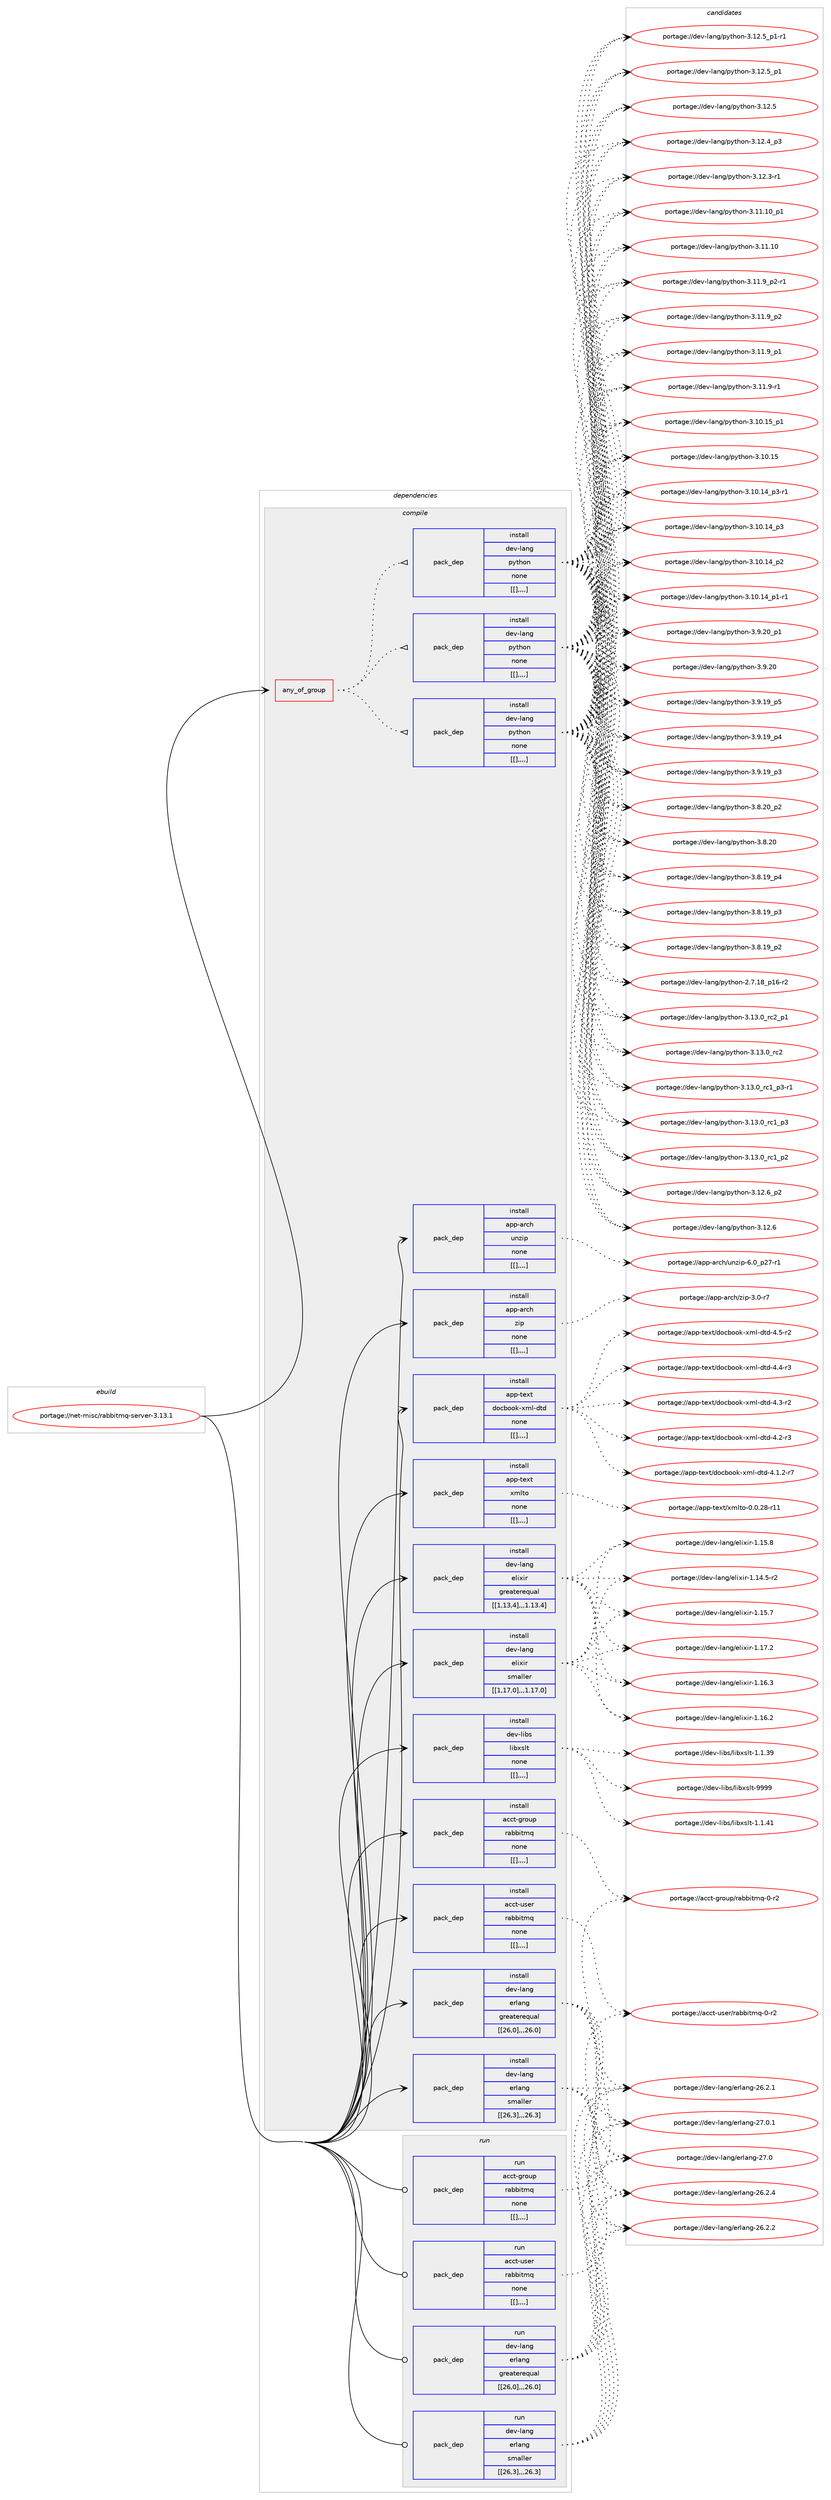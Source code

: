 digraph prolog {

# *************
# Graph options
# *************

newrank=true;
concentrate=true;
compound=true;
graph [rankdir=LR,fontname=Helvetica,fontsize=10,ranksep=1.5];#, ranksep=2.5, nodesep=0.2];
edge  [arrowhead=vee];
node  [fontname=Helvetica,fontsize=10];

# **********
# The ebuild
# **********

subgraph cluster_leftcol {
color=gray;
label=<<i>ebuild</i>>;
id [label="portage://net-misc/rabbitmq-server-3.13.1", color=red, width=4, href="../net-misc/rabbitmq-server-3.13.1.svg"];
}

# ****************
# The dependencies
# ****************

subgraph cluster_midcol {
color=gray;
label=<<i>dependencies</i>>;
subgraph cluster_compile {
fillcolor="#eeeeee";
style=filled;
label=<<i>compile</i>>;
subgraph any2547 {
dependency384366 [label=<<TABLE BORDER="0" CELLBORDER="1" CELLSPACING="0" CELLPADDING="4"><TR><TD CELLPADDING="10">any_of_group</TD></TR></TABLE>>, shape=none, color=red];subgraph pack279468 {
dependency384367 [label=<<TABLE BORDER="0" CELLBORDER="1" CELLSPACING="0" CELLPADDING="4" WIDTH="220"><TR><TD ROWSPAN="6" CELLPADDING="30">pack_dep</TD></TR><TR><TD WIDTH="110">install</TD></TR><TR><TD>dev-lang</TD></TR><TR><TD>python</TD></TR><TR><TD>none</TD></TR><TR><TD>[[],,,,]</TD></TR></TABLE>>, shape=none, color=blue];
}
dependency384366:e -> dependency384367:w [weight=20,style="dotted",arrowhead="oinv"];
subgraph pack279469 {
dependency384368 [label=<<TABLE BORDER="0" CELLBORDER="1" CELLSPACING="0" CELLPADDING="4" WIDTH="220"><TR><TD ROWSPAN="6" CELLPADDING="30">pack_dep</TD></TR><TR><TD WIDTH="110">install</TD></TR><TR><TD>dev-lang</TD></TR><TR><TD>python</TD></TR><TR><TD>none</TD></TR><TR><TD>[[],,,,]</TD></TR></TABLE>>, shape=none, color=blue];
}
dependency384366:e -> dependency384368:w [weight=20,style="dotted",arrowhead="oinv"];
subgraph pack279470 {
dependency384369 [label=<<TABLE BORDER="0" CELLBORDER="1" CELLSPACING="0" CELLPADDING="4" WIDTH="220"><TR><TD ROWSPAN="6" CELLPADDING="30">pack_dep</TD></TR><TR><TD WIDTH="110">install</TD></TR><TR><TD>dev-lang</TD></TR><TR><TD>python</TD></TR><TR><TD>none</TD></TR><TR><TD>[[],,,,]</TD></TR></TABLE>>, shape=none, color=blue];
}
dependency384366:e -> dependency384369:w [weight=20,style="dotted",arrowhead="oinv"];
}
id:e -> dependency384366:w [weight=20,style="solid",arrowhead="vee"];
subgraph pack279471 {
dependency384370 [label=<<TABLE BORDER="0" CELLBORDER="1" CELLSPACING="0" CELLPADDING="4" WIDTH="220"><TR><TD ROWSPAN="6" CELLPADDING="30">pack_dep</TD></TR><TR><TD WIDTH="110">install</TD></TR><TR><TD>acct-group</TD></TR><TR><TD>rabbitmq</TD></TR><TR><TD>none</TD></TR><TR><TD>[[],,,,]</TD></TR></TABLE>>, shape=none, color=blue];
}
id:e -> dependency384370:w [weight=20,style="solid",arrowhead="vee"];
subgraph pack279472 {
dependency384371 [label=<<TABLE BORDER="0" CELLBORDER="1" CELLSPACING="0" CELLPADDING="4" WIDTH="220"><TR><TD ROWSPAN="6" CELLPADDING="30">pack_dep</TD></TR><TR><TD WIDTH="110">install</TD></TR><TR><TD>acct-user</TD></TR><TR><TD>rabbitmq</TD></TR><TR><TD>none</TD></TR><TR><TD>[[],,,,]</TD></TR></TABLE>>, shape=none, color=blue];
}
id:e -> dependency384371:w [weight=20,style="solid",arrowhead="vee"];
subgraph pack279473 {
dependency384372 [label=<<TABLE BORDER="0" CELLBORDER="1" CELLSPACING="0" CELLPADDING="4" WIDTH="220"><TR><TD ROWSPAN="6" CELLPADDING="30">pack_dep</TD></TR><TR><TD WIDTH="110">install</TD></TR><TR><TD>app-arch</TD></TR><TR><TD>unzip</TD></TR><TR><TD>none</TD></TR><TR><TD>[[],,,,]</TD></TR></TABLE>>, shape=none, color=blue];
}
id:e -> dependency384372:w [weight=20,style="solid",arrowhead="vee"];
subgraph pack279474 {
dependency384373 [label=<<TABLE BORDER="0" CELLBORDER="1" CELLSPACING="0" CELLPADDING="4" WIDTH="220"><TR><TD ROWSPAN="6" CELLPADDING="30">pack_dep</TD></TR><TR><TD WIDTH="110">install</TD></TR><TR><TD>app-arch</TD></TR><TR><TD>zip</TD></TR><TR><TD>none</TD></TR><TR><TD>[[],,,,]</TD></TR></TABLE>>, shape=none, color=blue];
}
id:e -> dependency384373:w [weight=20,style="solid",arrowhead="vee"];
subgraph pack279475 {
dependency384374 [label=<<TABLE BORDER="0" CELLBORDER="1" CELLSPACING="0" CELLPADDING="4" WIDTH="220"><TR><TD ROWSPAN="6" CELLPADDING="30">pack_dep</TD></TR><TR><TD WIDTH="110">install</TD></TR><TR><TD>app-text</TD></TR><TR><TD>docbook-xml-dtd</TD></TR><TR><TD>none</TD></TR><TR><TD>[[],,,,]</TD></TR></TABLE>>, shape=none, color=blue];
}
id:e -> dependency384374:w [weight=20,style="solid",arrowhead="vee"];
subgraph pack279476 {
dependency384375 [label=<<TABLE BORDER="0" CELLBORDER="1" CELLSPACING="0" CELLPADDING="4" WIDTH="220"><TR><TD ROWSPAN="6" CELLPADDING="30">pack_dep</TD></TR><TR><TD WIDTH="110">install</TD></TR><TR><TD>app-text</TD></TR><TR><TD>xmlto</TD></TR><TR><TD>none</TD></TR><TR><TD>[[],,,,]</TD></TR></TABLE>>, shape=none, color=blue];
}
id:e -> dependency384375:w [weight=20,style="solid",arrowhead="vee"];
subgraph pack279477 {
dependency384376 [label=<<TABLE BORDER="0" CELLBORDER="1" CELLSPACING="0" CELLPADDING="4" WIDTH="220"><TR><TD ROWSPAN="6" CELLPADDING="30">pack_dep</TD></TR><TR><TD WIDTH="110">install</TD></TR><TR><TD>dev-lang</TD></TR><TR><TD>elixir</TD></TR><TR><TD>greaterequal</TD></TR><TR><TD>[[1,13,4],,,1.13.4]</TD></TR></TABLE>>, shape=none, color=blue];
}
id:e -> dependency384376:w [weight=20,style="solid",arrowhead="vee"];
subgraph pack279478 {
dependency384377 [label=<<TABLE BORDER="0" CELLBORDER="1" CELLSPACING="0" CELLPADDING="4" WIDTH="220"><TR><TD ROWSPAN="6" CELLPADDING="30">pack_dep</TD></TR><TR><TD WIDTH="110">install</TD></TR><TR><TD>dev-lang</TD></TR><TR><TD>elixir</TD></TR><TR><TD>smaller</TD></TR><TR><TD>[[1,17,0],,,1.17.0]</TD></TR></TABLE>>, shape=none, color=blue];
}
id:e -> dependency384377:w [weight=20,style="solid",arrowhead="vee"];
subgraph pack279479 {
dependency384378 [label=<<TABLE BORDER="0" CELLBORDER="1" CELLSPACING="0" CELLPADDING="4" WIDTH="220"><TR><TD ROWSPAN="6" CELLPADDING="30">pack_dep</TD></TR><TR><TD WIDTH="110">install</TD></TR><TR><TD>dev-lang</TD></TR><TR><TD>erlang</TD></TR><TR><TD>greaterequal</TD></TR><TR><TD>[[26,0],,,26.0]</TD></TR></TABLE>>, shape=none, color=blue];
}
id:e -> dependency384378:w [weight=20,style="solid",arrowhead="vee"];
subgraph pack279480 {
dependency384379 [label=<<TABLE BORDER="0" CELLBORDER="1" CELLSPACING="0" CELLPADDING="4" WIDTH="220"><TR><TD ROWSPAN="6" CELLPADDING="30">pack_dep</TD></TR><TR><TD WIDTH="110">install</TD></TR><TR><TD>dev-lang</TD></TR><TR><TD>erlang</TD></TR><TR><TD>smaller</TD></TR><TR><TD>[[26,3],,,26.3]</TD></TR></TABLE>>, shape=none, color=blue];
}
id:e -> dependency384379:w [weight=20,style="solid",arrowhead="vee"];
subgraph pack279481 {
dependency384380 [label=<<TABLE BORDER="0" CELLBORDER="1" CELLSPACING="0" CELLPADDING="4" WIDTH="220"><TR><TD ROWSPAN="6" CELLPADDING="30">pack_dep</TD></TR><TR><TD WIDTH="110">install</TD></TR><TR><TD>dev-libs</TD></TR><TR><TD>libxslt</TD></TR><TR><TD>none</TD></TR><TR><TD>[[],,,,]</TD></TR></TABLE>>, shape=none, color=blue];
}
id:e -> dependency384380:w [weight=20,style="solid",arrowhead="vee"];
}
subgraph cluster_compileandrun {
fillcolor="#eeeeee";
style=filled;
label=<<i>compile and run</i>>;
}
subgraph cluster_run {
fillcolor="#eeeeee";
style=filled;
label=<<i>run</i>>;
subgraph pack279482 {
dependency384381 [label=<<TABLE BORDER="0" CELLBORDER="1" CELLSPACING="0" CELLPADDING="4" WIDTH="220"><TR><TD ROWSPAN="6" CELLPADDING="30">pack_dep</TD></TR><TR><TD WIDTH="110">run</TD></TR><TR><TD>acct-group</TD></TR><TR><TD>rabbitmq</TD></TR><TR><TD>none</TD></TR><TR><TD>[[],,,,]</TD></TR></TABLE>>, shape=none, color=blue];
}
id:e -> dependency384381:w [weight=20,style="solid",arrowhead="odot"];
subgraph pack279483 {
dependency384382 [label=<<TABLE BORDER="0" CELLBORDER="1" CELLSPACING="0" CELLPADDING="4" WIDTH="220"><TR><TD ROWSPAN="6" CELLPADDING="30">pack_dep</TD></TR><TR><TD WIDTH="110">run</TD></TR><TR><TD>acct-user</TD></TR><TR><TD>rabbitmq</TD></TR><TR><TD>none</TD></TR><TR><TD>[[],,,,]</TD></TR></TABLE>>, shape=none, color=blue];
}
id:e -> dependency384382:w [weight=20,style="solid",arrowhead="odot"];
subgraph pack279484 {
dependency384383 [label=<<TABLE BORDER="0" CELLBORDER="1" CELLSPACING="0" CELLPADDING="4" WIDTH="220"><TR><TD ROWSPAN="6" CELLPADDING="30">pack_dep</TD></TR><TR><TD WIDTH="110">run</TD></TR><TR><TD>dev-lang</TD></TR><TR><TD>erlang</TD></TR><TR><TD>greaterequal</TD></TR><TR><TD>[[26,0],,,26.0]</TD></TR></TABLE>>, shape=none, color=blue];
}
id:e -> dependency384383:w [weight=20,style="solid",arrowhead="odot"];
subgraph pack279485 {
dependency384384 [label=<<TABLE BORDER="0" CELLBORDER="1" CELLSPACING="0" CELLPADDING="4" WIDTH="220"><TR><TD ROWSPAN="6" CELLPADDING="30">pack_dep</TD></TR><TR><TD WIDTH="110">run</TD></TR><TR><TD>dev-lang</TD></TR><TR><TD>erlang</TD></TR><TR><TD>smaller</TD></TR><TR><TD>[[26,3],,,26.3]</TD></TR></TABLE>>, shape=none, color=blue];
}
id:e -> dependency384384:w [weight=20,style="solid",arrowhead="odot"];
}
}

# **************
# The candidates
# **************

subgraph cluster_choices {
rank=same;
color=gray;
label=<<i>candidates</i>>;

subgraph choice279468 {
color=black;
nodesep=1;
choice100101118451089711010347112121116104111110455146495146489511499509511249 [label="portage://dev-lang/python-3.13.0_rc2_p1", color=red, width=4,href="../dev-lang/python-3.13.0_rc2_p1.svg"];
choice10010111845108971101034711212111610411111045514649514648951149950 [label="portage://dev-lang/python-3.13.0_rc2", color=red, width=4,href="../dev-lang/python-3.13.0_rc2.svg"];
choice1001011184510897110103471121211161041111104551464951464895114994995112514511449 [label="portage://dev-lang/python-3.13.0_rc1_p3-r1", color=red, width=4,href="../dev-lang/python-3.13.0_rc1_p3-r1.svg"];
choice100101118451089711010347112121116104111110455146495146489511499499511251 [label="portage://dev-lang/python-3.13.0_rc1_p3", color=red, width=4,href="../dev-lang/python-3.13.0_rc1_p3.svg"];
choice100101118451089711010347112121116104111110455146495146489511499499511250 [label="portage://dev-lang/python-3.13.0_rc1_p2", color=red, width=4,href="../dev-lang/python-3.13.0_rc1_p2.svg"];
choice100101118451089711010347112121116104111110455146495046549511250 [label="portage://dev-lang/python-3.12.6_p2", color=red, width=4,href="../dev-lang/python-3.12.6_p2.svg"];
choice10010111845108971101034711212111610411111045514649504654 [label="portage://dev-lang/python-3.12.6", color=red, width=4,href="../dev-lang/python-3.12.6.svg"];
choice1001011184510897110103471121211161041111104551464950465395112494511449 [label="portage://dev-lang/python-3.12.5_p1-r1", color=red, width=4,href="../dev-lang/python-3.12.5_p1-r1.svg"];
choice100101118451089711010347112121116104111110455146495046539511249 [label="portage://dev-lang/python-3.12.5_p1", color=red, width=4,href="../dev-lang/python-3.12.5_p1.svg"];
choice10010111845108971101034711212111610411111045514649504653 [label="portage://dev-lang/python-3.12.5", color=red, width=4,href="../dev-lang/python-3.12.5.svg"];
choice100101118451089711010347112121116104111110455146495046529511251 [label="portage://dev-lang/python-3.12.4_p3", color=red, width=4,href="../dev-lang/python-3.12.4_p3.svg"];
choice100101118451089711010347112121116104111110455146495046514511449 [label="portage://dev-lang/python-3.12.3-r1", color=red, width=4,href="../dev-lang/python-3.12.3-r1.svg"];
choice10010111845108971101034711212111610411111045514649494649489511249 [label="portage://dev-lang/python-3.11.10_p1", color=red, width=4,href="../dev-lang/python-3.11.10_p1.svg"];
choice1001011184510897110103471121211161041111104551464949464948 [label="portage://dev-lang/python-3.11.10", color=red, width=4,href="../dev-lang/python-3.11.10.svg"];
choice1001011184510897110103471121211161041111104551464949465795112504511449 [label="portage://dev-lang/python-3.11.9_p2-r1", color=red, width=4,href="../dev-lang/python-3.11.9_p2-r1.svg"];
choice100101118451089711010347112121116104111110455146494946579511250 [label="portage://dev-lang/python-3.11.9_p2", color=red, width=4,href="../dev-lang/python-3.11.9_p2.svg"];
choice100101118451089711010347112121116104111110455146494946579511249 [label="portage://dev-lang/python-3.11.9_p1", color=red, width=4,href="../dev-lang/python-3.11.9_p1.svg"];
choice100101118451089711010347112121116104111110455146494946574511449 [label="portage://dev-lang/python-3.11.9-r1", color=red, width=4,href="../dev-lang/python-3.11.9-r1.svg"];
choice10010111845108971101034711212111610411111045514649484649539511249 [label="portage://dev-lang/python-3.10.15_p1", color=red, width=4,href="../dev-lang/python-3.10.15_p1.svg"];
choice1001011184510897110103471121211161041111104551464948464953 [label="portage://dev-lang/python-3.10.15", color=red, width=4,href="../dev-lang/python-3.10.15.svg"];
choice100101118451089711010347112121116104111110455146494846495295112514511449 [label="portage://dev-lang/python-3.10.14_p3-r1", color=red, width=4,href="../dev-lang/python-3.10.14_p3-r1.svg"];
choice10010111845108971101034711212111610411111045514649484649529511251 [label="portage://dev-lang/python-3.10.14_p3", color=red, width=4,href="../dev-lang/python-3.10.14_p3.svg"];
choice10010111845108971101034711212111610411111045514649484649529511250 [label="portage://dev-lang/python-3.10.14_p2", color=red, width=4,href="../dev-lang/python-3.10.14_p2.svg"];
choice100101118451089711010347112121116104111110455146494846495295112494511449 [label="portage://dev-lang/python-3.10.14_p1-r1", color=red, width=4,href="../dev-lang/python-3.10.14_p1-r1.svg"];
choice100101118451089711010347112121116104111110455146574650489511249 [label="portage://dev-lang/python-3.9.20_p1", color=red, width=4,href="../dev-lang/python-3.9.20_p1.svg"];
choice10010111845108971101034711212111610411111045514657465048 [label="portage://dev-lang/python-3.9.20", color=red, width=4,href="../dev-lang/python-3.9.20.svg"];
choice100101118451089711010347112121116104111110455146574649579511253 [label="portage://dev-lang/python-3.9.19_p5", color=red, width=4,href="../dev-lang/python-3.9.19_p5.svg"];
choice100101118451089711010347112121116104111110455146574649579511252 [label="portage://dev-lang/python-3.9.19_p4", color=red, width=4,href="../dev-lang/python-3.9.19_p4.svg"];
choice100101118451089711010347112121116104111110455146574649579511251 [label="portage://dev-lang/python-3.9.19_p3", color=red, width=4,href="../dev-lang/python-3.9.19_p3.svg"];
choice100101118451089711010347112121116104111110455146564650489511250 [label="portage://dev-lang/python-3.8.20_p2", color=red, width=4,href="../dev-lang/python-3.8.20_p2.svg"];
choice10010111845108971101034711212111610411111045514656465048 [label="portage://dev-lang/python-3.8.20", color=red, width=4,href="../dev-lang/python-3.8.20.svg"];
choice100101118451089711010347112121116104111110455146564649579511252 [label="portage://dev-lang/python-3.8.19_p4", color=red, width=4,href="../dev-lang/python-3.8.19_p4.svg"];
choice100101118451089711010347112121116104111110455146564649579511251 [label="portage://dev-lang/python-3.8.19_p3", color=red, width=4,href="../dev-lang/python-3.8.19_p3.svg"];
choice100101118451089711010347112121116104111110455146564649579511250 [label="portage://dev-lang/python-3.8.19_p2", color=red, width=4,href="../dev-lang/python-3.8.19_p2.svg"];
choice100101118451089711010347112121116104111110455046554649569511249544511450 [label="portage://dev-lang/python-2.7.18_p16-r2", color=red, width=4,href="../dev-lang/python-2.7.18_p16-r2.svg"];
dependency384367:e -> choice100101118451089711010347112121116104111110455146495146489511499509511249:w [style=dotted,weight="100"];
dependency384367:e -> choice10010111845108971101034711212111610411111045514649514648951149950:w [style=dotted,weight="100"];
dependency384367:e -> choice1001011184510897110103471121211161041111104551464951464895114994995112514511449:w [style=dotted,weight="100"];
dependency384367:e -> choice100101118451089711010347112121116104111110455146495146489511499499511251:w [style=dotted,weight="100"];
dependency384367:e -> choice100101118451089711010347112121116104111110455146495146489511499499511250:w [style=dotted,weight="100"];
dependency384367:e -> choice100101118451089711010347112121116104111110455146495046549511250:w [style=dotted,weight="100"];
dependency384367:e -> choice10010111845108971101034711212111610411111045514649504654:w [style=dotted,weight="100"];
dependency384367:e -> choice1001011184510897110103471121211161041111104551464950465395112494511449:w [style=dotted,weight="100"];
dependency384367:e -> choice100101118451089711010347112121116104111110455146495046539511249:w [style=dotted,weight="100"];
dependency384367:e -> choice10010111845108971101034711212111610411111045514649504653:w [style=dotted,weight="100"];
dependency384367:e -> choice100101118451089711010347112121116104111110455146495046529511251:w [style=dotted,weight="100"];
dependency384367:e -> choice100101118451089711010347112121116104111110455146495046514511449:w [style=dotted,weight="100"];
dependency384367:e -> choice10010111845108971101034711212111610411111045514649494649489511249:w [style=dotted,weight="100"];
dependency384367:e -> choice1001011184510897110103471121211161041111104551464949464948:w [style=dotted,weight="100"];
dependency384367:e -> choice1001011184510897110103471121211161041111104551464949465795112504511449:w [style=dotted,weight="100"];
dependency384367:e -> choice100101118451089711010347112121116104111110455146494946579511250:w [style=dotted,weight="100"];
dependency384367:e -> choice100101118451089711010347112121116104111110455146494946579511249:w [style=dotted,weight="100"];
dependency384367:e -> choice100101118451089711010347112121116104111110455146494946574511449:w [style=dotted,weight="100"];
dependency384367:e -> choice10010111845108971101034711212111610411111045514649484649539511249:w [style=dotted,weight="100"];
dependency384367:e -> choice1001011184510897110103471121211161041111104551464948464953:w [style=dotted,weight="100"];
dependency384367:e -> choice100101118451089711010347112121116104111110455146494846495295112514511449:w [style=dotted,weight="100"];
dependency384367:e -> choice10010111845108971101034711212111610411111045514649484649529511251:w [style=dotted,weight="100"];
dependency384367:e -> choice10010111845108971101034711212111610411111045514649484649529511250:w [style=dotted,weight="100"];
dependency384367:e -> choice100101118451089711010347112121116104111110455146494846495295112494511449:w [style=dotted,weight="100"];
dependency384367:e -> choice100101118451089711010347112121116104111110455146574650489511249:w [style=dotted,weight="100"];
dependency384367:e -> choice10010111845108971101034711212111610411111045514657465048:w [style=dotted,weight="100"];
dependency384367:e -> choice100101118451089711010347112121116104111110455146574649579511253:w [style=dotted,weight="100"];
dependency384367:e -> choice100101118451089711010347112121116104111110455146574649579511252:w [style=dotted,weight="100"];
dependency384367:e -> choice100101118451089711010347112121116104111110455146574649579511251:w [style=dotted,weight="100"];
dependency384367:e -> choice100101118451089711010347112121116104111110455146564650489511250:w [style=dotted,weight="100"];
dependency384367:e -> choice10010111845108971101034711212111610411111045514656465048:w [style=dotted,weight="100"];
dependency384367:e -> choice100101118451089711010347112121116104111110455146564649579511252:w [style=dotted,weight="100"];
dependency384367:e -> choice100101118451089711010347112121116104111110455146564649579511251:w [style=dotted,weight="100"];
dependency384367:e -> choice100101118451089711010347112121116104111110455146564649579511250:w [style=dotted,weight="100"];
dependency384367:e -> choice100101118451089711010347112121116104111110455046554649569511249544511450:w [style=dotted,weight="100"];
}
subgraph choice279469 {
color=black;
nodesep=1;
choice100101118451089711010347112121116104111110455146495146489511499509511249 [label="portage://dev-lang/python-3.13.0_rc2_p1", color=red, width=4,href="../dev-lang/python-3.13.0_rc2_p1.svg"];
choice10010111845108971101034711212111610411111045514649514648951149950 [label="portage://dev-lang/python-3.13.0_rc2", color=red, width=4,href="../dev-lang/python-3.13.0_rc2.svg"];
choice1001011184510897110103471121211161041111104551464951464895114994995112514511449 [label="portage://dev-lang/python-3.13.0_rc1_p3-r1", color=red, width=4,href="../dev-lang/python-3.13.0_rc1_p3-r1.svg"];
choice100101118451089711010347112121116104111110455146495146489511499499511251 [label="portage://dev-lang/python-3.13.0_rc1_p3", color=red, width=4,href="../dev-lang/python-3.13.0_rc1_p3.svg"];
choice100101118451089711010347112121116104111110455146495146489511499499511250 [label="portage://dev-lang/python-3.13.0_rc1_p2", color=red, width=4,href="../dev-lang/python-3.13.0_rc1_p2.svg"];
choice100101118451089711010347112121116104111110455146495046549511250 [label="portage://dev-lang/python-3.12.6_p2", color=red, width=4,href="../dev-lang/python-3.12.6_p2.svg"];
choice10010111845108971101034711212111610411111045514649504654 [label="portage://dev-lang/python-3.12.6", color=red, width=4,href="../dev-lang/python-3.12.6.svg"];
choice1001011184510897110103471121211161041111104551464950465395112494511449 [label="portage://dev-lang/python-3.12.5_p1-r1", color=red, width=4,href="../dev-lang/python-3.12.5_p1-r1.svg"];
choice100101118451089711010347112121116104111110455146495046539511249 [label="portage://dev-lang/python-3.12.5_p1", color=red, width=4,href="../dev-lang/python-3.12.5_p1.svg"];
choice10010111845108971101034711212111610411111045514649504653 [label="portage://dev-lang/python-3.12.5", color=red, width=4,href="../dev-lang/python-3.12.5.svg"];
choice100101118451089711010347112121116104111110455146495046529511251 [label="portage://dev-lang/python-3.12.4_p3", color=red, width=4,href="../dev-lang/python-3.12.4_p3.svg"];
choice100101118451089711010347112121116104111110455146495046514511449 [label="portage://dev-lang/python-3.12.3-r1", color=red, width=4,href="../dev-lang/python-3.12.3-r1.svg"];
choice10010111845108971101034711212111610411111045514649494649489511249 [label="portage://dev-lang/python-3.11.10_p1", color=red, width=4,href="../dev-lang/python-3.11.10_p1.svg"];
choice1001011184510897110103471121211161041111104551464949464948 [label="portage://dev-lang/python-3.11.10", color=red, width=4,href="../dev-lang/python-3.11.10.svg"];
choice1001011184510897110103471121211161041111104551464949465795112504511449 [label="portage://dev-lang/python-3.11.9_p2-r1", color=red, width=4,href="../dev-lang/python-3.11.9_p2-r1.svg"];
choice100101118451089711010347112121116104111110455146494946579511250 [label="portage://dev-lang/python-3.11.9_p2", color=red, width=4,href="../dev-lang/python-3.11.9_p2.svg"];
choice100101118451089711010347112121116104111110455146494946579511249 [label="portage://dev-lang/python-3.11.9_p1", color=red, width=4,href="../dev-lang/python-3.11.9_p1.svg"];
choice100101118451089711010347112121116104111110455146494946574511449 [label="portage://dev-lang/python-3.11.9-r1", color=red, width=4,href="../dev-lang/python-3.11.9-r1.svg"];
choice10010111845108971101034711212111610411111045514649484649539511249 [label="portage://dev-lang/python-3.10.15_p1", color=red, width=4,href="../dev-lang/python-3.10.15_p1.svg"];
choice1001011184510897110103471121211161041111104551464948464953 [label="portage://dev-lang/python-3.10.15", color=red, width=4,href="../dev-lang/python-3.10.15.svg"];
choice100101118451089711010347112121116104111110455146494846495295112514511449 [label="portage://dev-lang/python-3.10.14_p3-r1", color=red, width=4,href="../dev-lang/python-3.10.14_p3-r1.svg"];
choice10010111845108971101034711212111610411111045514649484649529511251 [label="portage://dev-lang/python-3.10.14_p3", color=red, width=4,href="../dev-lang/python-3.10.14_p3.svg"];
choice10010111845108971101034711212111610411111045514649484649529511250 [label="portage://dev-lang/python-3.10.14_p2", color=red, width=4,href="../dev-lang/python-3.10.14_p2.svg"];
choice100101118451089711010347112121116104111110455146494846495295112494511449 [label="portage://dev-lang/python-3.10.14_p1-r1", color=red, width=4,href="../dev-lang/python-3.10.14_p1-r1.svg"];
choice100101118451089711010347112121116104111110455146574650489511249 [label="portage://dev-lang/python-3.9.20_p1", color=red, width=4,href="../dev-lang/python-3.9.20_p1.svg"];
choice10010111845108971101034711212111610411111045514657465048 [label="portage://dev-lang/python-3.9.20", color=red, width=4,href="../dev-lang/python-3.9.20.svg"];
choice100101118451089711010347112121116104111110455146574649579511253 [label="portage://dev-lang/python-3.9.19_p5", color=red, width=4,href="../dev-lang/python-3.9.19_p5.svg"];
choice100101118451089711010347112121116104111110455146574649579511252 [label="portage://dev-lang/python-3.9.19_p4", color=red, width=4,href="../dev-lang/python-3.9.19_p4.svg"];
choice100101118451089711010347112121116104111110455146574649579511251 [label="portage://dev-lang/python-3.9.19_p3", color=red, width=4,href="../dev-lang/python-3.9.19_p3.svg"];
choice100101118451089711010347112121116104111110455146564650489511250 [label="portage://dev-lang/python-3.8.20_p2", color=red, width=4,href="../dev-lang/python-3.8.20_p2.svg"];
choice10010111845108971101034711212111610411111045514656465048 [label="portage://dev-lang/python-3.8.20", color=red, width=4,href="../dev-lang/python-3.8.20.svg"];
choice100101118451089711010347112121116104111110455146564649579511252 [label="portage://dev-lang/python-3.8.19_p4", color=red, width=4,href="../dev-lang/python-3.8.19_p4.svg"];
choice100101118451089711010347112121116104111110455146564649579511251 [label="portage://dev-lang/python-3.8.19_p3", color=red, width=4,href="../dev-lang/python-3.8.19_p3.svg"];
choice100101118451089711010347112121116104111110455146564649579511250 [label="portage://dev-lang/python-3.8.19_p2", color=red, width=4,href="../dev-lang/python-3.8.19_p2.svg"];
choice100101118451089711010347112121116104111110455046554649569511249544511450 [label="portage://dev-lang/python-2.7.18_p16-r2", color=red, width=4,href="../dev-lang/python-2.7.18_p16-r2.svg"];
dependency384368:e -> choice100101118451089711010347112121116104111110455146495146489511499509511249:w [style=dotted,weight="100"];
dependency384368:e -> choice10010111845108971101034711212111610411111045514649514648951149950:w [style=dotted,weight="100"];
dependency384368:e -> choice1001011184510897110103471121211161041111104551464951464895114994995112514511449:w [style=dotted,weight="100"];
dependency384368:e -> choice100101118451089711010347112121116104111110455146495146489511499499511251:w [style=dotted,weight="100"];
dependency384368:e -> choice100101118451089711010347112121116104111110455146495146489511499499511250:w [style=dotted,weight="100"];
dependency384368:e -> choice100101118451089711010347112121116104111110455146495046549511250:w [style=dotted,weight="100"];
dependency384368:e -> choice10010111845108971101034711212111610411111045514649504654:w [style=dotted,weight="100"];
dependency384368:e -> choice1001011184510897110103471121211161041111104551464950465395112494511449:w [style=dotted,weight="100"];
dependency384368:e -> choice100101118451089711010347112121116104111110455146495046539511249:w [style=dotted,weight="100"];
dependency384368:e -> choice10010111845108971101034711212111610411111045514649504653:w [style=dotted,weight="100"];
dependency384368:e -> choice100101118451089711010347112121116104111110455146495046529511251:w [style=dotted,weight="100"];
dependency384368:e -> choice100101118451089711010347112121116104111110455146495046514511449:w [style=dotted,weight="100"];
dependency384368:e -> choice10010111845108971101034711212111610411111045514649494649489511249:w [style=dotted,weight="100"];
dependency384368:e -> choice1001011184510897110103471121211161041111104551464949464948:w [style=dotted,weight="100"];
dependency384368:e -> choice1001011184510897110103471121211161041111104551464949465795112504511449:w [style=dotted,weight="100"];
dependency384368:e -> choice100101118451089711010347112121116104111110455146494946579511250:w [style=dotted,weight="100"];
dependency384368:e -> choice100101118451089711010347112121116104111110455146494946579511249:w [style=dotted,weight="100"];
dependency384368:e -> choice100101118451089711010347112121116104111110455146494946574511449:w [style=dotted,weight="100"];
dependency384368:e -> choice10010111845108971101034711212111610411111045514649484649539511249:w [style=dotted,weight="100"];
dependency384368:e -> choice1001011184510897110103471121211161041111104551464948464953:w [style=dotted,weight="100"];
dependency384368:e -> choice100101118451089711010347112121116104111110455146494846495295112514511449:w [style=dotted,weight="100"];
dependency384368:e -> choice10010111845108971101034711212111610411111045514649484649529511251:w [style=dotted,weight="100"];
dependency384368:e -> choice10010111845108971101034711212111610411111045514649484649529511250:w [style=dotted,weight="100"];
dependency384368:e -> choice100101118451089711010347112121116104111110455146494846495295112494511449:w [style=dotted,weight="100"];
dependency384368:e -> choice100101118451089711010347112121116104111110455146574650489511249:w [style=dotted,weight="100"];
dependency384368:e -> choice10010111845108971101034711212111610411111045514657465048:w [style=dotted,weight="100"];
dependency384368:e -> choice100101118451089711010347112121116104111110455146574649579511253:w [style=dotted,weight="100"];
dependency384368:e -> choice100101118451089711010347112121116104111110455146574649579511252:w [style=dotted,weight="100"];
dependency384368:e -> choice100101118451089711010347112121116104111110455146574649579511251:w [style=dotted,weight="100"];
dependency384368:e -> choice100101118451089711010347112121116104111110455146564650489511250:w [style=dotted,weight="100"];
dependency384368:e -> choice10010111845108971101034711212111610411111045514656465048:w [style=dotted,weight="100"];
dependency384368:e -> choice100101118451089711010347112121116104111110455146564649579511252:w [style=dotted,weight="100"];
dependency384368:e -> choice100101118451089711010347112121116104111110455146564649579511251:w [style=dotted,weight="100"];
dependency384368:e -> choice100101118451089711010347112121116104111110455146564649579511250:w [style=dotted,weight="100"];
dependency384368:e -> choice100101118451089711010347112121116104111110455046554649569511249544511450:w [style=dotted,weight="100"];
}
subgraph choice279470 {
color=black;
nodesep=1;
choice100101118451089711010347112121116104111110455146495146489511499509511249 [label="portage://dev-lang/python-3.13.0_rc2_p1", color=red, width=4,href="../dev-lang/python-3.13.0_rc2_p1.svg"];
choice10010111845108971101034711212111610411111045514649514648951149950 [label="portage://dev-lang/python-3.13.0_rc2", color=red, width=4,href="../dev-lang/python-3.13.0_rc2.svg"];
choice1001011184510897110103471121211161041111104551464951464895114994995112514511449 [label="portage://dev-lang/python-3.13.0_rc1_p3-r1", color=red, width=4,href="../dev-lang/python-3.13.0_rc1_p3-r1.svg"];
choice100101118451089711010347112121116104111110455146495146489511499499511251 [label="portage://dev-lang/python-3.13.0_rc1_p3", color=red, width=4,href="../dev-lang/python-3.13.0_rc1_p3.svg"];
choice100101118451089711010347112121116104111110455146495146489511499499511250 [label="portage://dev-lang/python-3.13.0_rc1_p2", color=red, width=4,href="../dev-lang/python-3.13.0_rc1_p2.svg"];
choice100101118451089711010347112121116104111110455146495046549511250 [label="portage://dev-lang/python-3.12.6_p2", color=red, width=4,href="../dev-lang/python-3.12.6_p2.svg"];
choice10010111845108971101034711212111610411111045514649504654 [label="portage://dev-lang/python-3.12.6", color=red, width=4,href="../dev-lang/python-3.12.6.svg"];
choice1001011184510897110103471121211161041111104551464950465395112494511449 [label="portage://dev-lang/python-3.12.5_p1-r1", color=red, width=4,href="../dev-lang/python-3.12.5_p1-r1.svg"];
choice100101118451089711010347112121116104111110455146495046539511249 [label="portage://dev-lang/python-3.12.5_p1", color=red, width=4,href="../dev-lang/python-3.12.5_p1.svg"];
choice10010111845108971101034711212111610411111045514649504653 [label="portage://dev-lang/python-3.12.5", color=red, width=4,href="../dev-lang/python-3.12.5.svg"];
choice100101118451089711010347112121116104111110455146495046529511251 [label="portage://dev-lang/python-3.12.4_p3", color=red, width=4,href="../dev-lang/python-3.12.4_p3.svg"];
choice100101118451089711010347112121116104111110455146495046514511449 [label="portage://dev-lang/python-3.12.3-r1", color=red, width=4,href="../dev-lang/python-3.12.3-r1.svg"];
choice10010111845108971101034711212111610411111045514649494649489511249 [label="portage://dev-lang/python-3.11.10_p1", color=red, width=4,href="../dev-lang/python-3.11.10_p1.svg"];
choice1001011184510897110103471121211161041111104551464949464948 [label="portage://dev-lang/python-3.11.10", color=red, width=4,href="../dev-lang/python-3.11.10.svg"];
choice1001011184510897110103471121211161041111104551464949465795112504511449 [label="portage://dev-lang/python-3.11.9_p2-r1", color=red, width=4,href="../dev-lang/python-3.11.9_p2-r1.svg"];
choice100101118451089711010347112121116104111110455146494946579511250 [label="portage://dev-lang/python-3.11.9_p2", color=red, width=4,href="../dev-lang/python-3.11.9_p2.svg"];
choice100101118451089711010347112121116104111110455146494946579511249 [label="portage://dev-lang/python-3.11.9_p1", color=red, width=4,href="../dev-lang/python-3.11.9_p1.svg"];
choice100101118451089711010347112121116104111110455146494946574511449 [label="portage://dev-lang/python-3.11.9-r1", color=red, width=4,href="../dev-lang/python-3.11.9-r1.svg"];
choice10010111845108971101034711212111610411111045514649484649539511249 [label="portage://dev-lang/python-3.10.15_p1", color=red, width=4,href="../dev-lang/python-3.10.15_p1.svg"];
choice1001011184510897110103471121211161041111104551464948464953 [label="portage://dev-lang/python-3.10.15", color=red, width=4,href="../dev-lang/python-3.10.15.svg"];
choice100101118451089711010347112121116104111110455146494846495295112514511449 [label="portage://dev-lang/python-3.10.14_p3-r1", color=red, width=4,href="../dev-lang/python-3.10.14_p3-r1.svg"];
choice10010111845108971101034711212111610411111045514649484649529511251 [label="portage://dev-lang/python-3.10.14_p3", color=red, width=4,href="../dev-lang/python-3.10.14_p3.svg"];
choice10010111845108971101034711212111610411111045514649484649529511250 [label="portage://dev-lang/python-3.10.14_p2", color=red, width=4,href="../dev-lang/python-3.10.14_p2.svg"];
choice100101118451089711010347112121116104111110455146494846495295112494511449 [label="portage://dev-lang/python-3.10.14_p1-r1", color=red, width=4,href="../dev-lang/python-3.10.14_p1-r1.svg"];
choice100101118451089711010347112121116104111110455146574650489511249 [label="portage://dev-lang/python-3.9.20_p1", color=red, width=4,href="../dev-lang/python-3.9.20_p1.svg"];
choice10010111845108971101034711212111610411111045514657465048 [label="portage://dev-lang/python-3.9.20", color=red, width=4,href="../dev-lang/python-3.9.20.svg"];
choice100101118451089711010347112121116104111110455146574649579511253 [label="portage://dev-lang/python-3.9.19_p5", color=red, width=4,href="../dev-lang/python-3.9.19_p5.svg"];
choice100101118451089711010347112121116104111110455146574649579511252 [label="portage://dev-lang/python-3.9.19_p4", color=red, width=4,href="../dev-lang/python-3.9.19_p4.svg"];
choice100101118451089711010347112121116104111110455146574649579511251 [label="portage://dev-lang/python-3.9.19_p3", color=red, width=4,href="../dev-lang/python-3.9.19_p3.svg"];
choice100101118451089711010347112121116104111110455146564650489511250 [label="portage://dev-lang/python-3.8.20_p2", color=red, width=4,href="../dev-lang/python-3.8.20_p2.svg"];
choice10010111845108971101034711212111610411111045514656465048 [label="portage://dev-lang/python-3.8.20", color=red, width=4,href="../dev-lang/python-3.8.20.svg"];
choice100101118451089711010347112121116104111110455146564649579511252 [label="portage://dev-lang/python-3.8.19_p4", color=red, width=4,href="../dev-lang/python-3.8.19_p4.svg"];
choice100101118451089711010347112121116104111110455146564649579511251 [label="portage://dev-lang/python-3.8.19_p3", color=red, width=4,href="../dev-lang/python-3.8.19_p3.svg"];
choice100101118451089711010347112121116104111110455146564649579511250 [label="portage://dev-lang/python-3.8.19_p2", color=red, width=4,href="../dev-lang/python-3.8.19_p2.svg"];
choice100101118451089711010347112121116104111110455046554649569511249544511450 [label="portage://dev-lang/python-2.7.18_p16-r2", color=red, width=4,href="../dev-lang/python-2.7.18_p16-r2.svg"];
dependency384369:e -> choice100101118451089711010347112121116104111110455146495146489511499509511249:w [style=dotted,weight="100"];
dependency384369:e -> choice10010111845108971101034711212111610411111045514649514648951149950:w [style=dotted,weight="100"];
dependency384369:e -> choice1001011184510897110103471121211161041111104551464951464895114994995112514511449:w [style=dotted,weight="100"];
dependency384369:e -> choice100101118451089711010347112121116104111110455146495146489511499499511251:w [style=dotted,weight="100"];
dependency384369:e -> choice100101118451089711010347112121116104111110455146495146489511499499511250:w [style=dotted,weight="100"];
dependency384369:e -> choice100101118451089711010347112121116104111110455146495046549511250:w [style=dotted,weight="100"];
dependency384369:e -> choice10010111845108971101034711212111610411111045514649504654:w [style=dotted,weight="100"];
dependency384369:e -> choice1001011184510897110103471121211161041111104551464950465395112494511449:w [style=dotted,weight="100"];
dependency384369:e -> choice100101118451089711010347112121116104111110455146495046539511249:w [style=dotted,weight="100"];
dependency384369:e -> choice10010111845108971101034711212111610411111045514649504653:w [style=dotted,weight="100"];
dependency384369:e -> choice100101118451089711010347112121116104111110455146495046529511251:w [style=dotted,weight="100"];
dependency384369:e -> choice100101118451089711010347112121116104111110455146495046514511449:w [style=dotted,weight="100"];
dependency384369:e -> choice10010111845108971101034711212111610411111045514649494649489511249:w [style=dotted,weight="100"];
dependency384369:e -> choice1001011184510897110103471121211161041111104551464949464948:w [style=dotted,weight="100"];
dependency384369:e -> choice1001011184510897110103471121211161041111104551464949465795112504511449:w [style=dotted,weight="100"];
dependency384369:e -> choice100101118451089711010347112121116104111110455146494946579511250:w [style=dotted,weight="100"];
dependency384369:e -> choice100101118451089711010347112121116104111110455146494946579511249:w [style=dotted,weight="100"];
dependency384369:e -> choice100101118451089711010347112121116104111110455146494946574511449:w [style=dotted,weight="100"];
dependency384369:e -> choice10010111845108971101034711212111610411111045514649484649539511249:w [style=dotted,weight="100"];
dependency384369:e -> choice1001011184510897110103471121211161041111104551464948464953:w [style=dotted,weight="100"];
dependency384369:e -> choice100101118451089711010347112121116104111110455146494846495295112514511449:w [style=dotted,weight="100"];
dependency384369:e -> choice10010111845108971101034711212111610411111045514649484649529511251:w [style=dotted,weight="100"];
dependency384369:e -> choice10010111845108971101034711212111610411111045514649484649529511250:w [style=dotted,weight="100"];
dependency384369:e -> choice100101118451089711010347112121116104111110455146494846495295112494511449:w [style=dotted,weight="100"];
dependency384369:e -> choice100101118451089711010347112121116104111110455146574650489511249:w [style=dotted,weight="100"];
dependency384369:e -> choice10010111845108971101034711212111610411111045514657465048:w [style=dotted,weight="100"];
dependency384369:e -> choice100101118451089711010347112121116104111110455146574649579511253:w [style=dotted,weight="100"];
dependency384369:e -> choice100101118451089711010347112121116104111110455146574649579511252:w [style=dotted,weight="100"];
dependency384369:e -> choice100101118451089711010347112121116104111110455146574649579511251:w [style=dotted,weight="100"];
dependency384369:e -> choice100101118451089711010347112121116104111110455146564650489511250:w [style=dotted,weight="100"];
dependency384369:e -> choice10010111845108971101034711212111610411111045514656465048:w [style=dotted,weight="100"];
dependency384369:e -> choice100101118451089711010347112121116104111110455146564649579511252:w [style=dotted,weight="100"];
dependency384369:e -> choice100101118451089711010347112121116104111110455146564649579511251:w [style=dotted,weight="100"];
dependency384369:e -> choice100101118451089711010347112121116104111110455146564649579511250:w [style=dotted,weight="100"];
dependency384369:e -> choice100101118451089711010347112121116104111110455046554649569511249544511450:w [style=dotted,weight="100"];
}
subgraph choice279471 {
color=black;
nodesep=1;
choice979999116451031141111171124711497989810511610911345484511450 [label="portage://acct-group/rabbitmq-0-r2", color=red, width=4,href="../acct-group/rabbitmq-0-r2.svg"];
dependency384370:e -> choice979999116451031141111171124711497989810511610911345484511450:w [style=dotted,weight="100"];
}
subgraph choice279472 {
color=black;
nodesep=1;
choice979999116451171151011144711497989810511610911345484511450 [label="portage://acct-user/rabbitmq-0-r2", color=red, width=4,href="../acct-user/rabbitmq-0-r2.svg"];
dependency384371:e -> choice979999116451171151011144711497989810511610911345484511450:w [style=dotted,weight="100"];
}
subgraph choice279473 {
color=black;
nodesep=1;
choice9711211245971149910447117110122105112455446489511250554511449 [label="portage://app-arch/unzip-6.0_p27-r1", color=red, width=4,href="../app-arch/unzip-6.0_p27-r1.svg"];
dependency384372:e -> choice9711211245971149910447117110122105112455446489511250554511449:w [style=dotted,weight="100"];
}
subgraph choice279474 {
color=black;
nodesep=1;
choice9711211245971149910447122105112455146484511455 [label="portage://app-arch/zip-3.0-r7", color=red, width=4,href="../app-arch/zip-3.0-r7.svg"];
dependency384373:e -> choice9711211245971149910447122105112455146484511455:w [style=dotted,weight="100"];
}
subgraph choice279475 {
color=black;
nodesep=1;
choice97112112451161011201164710011199981111111074512010910845100116100455246534511450 [label="portage://app-text/docbook-xml-dtd-4.5-r2", color=red, width=4,href="../app-text/docbook-xml-dtd-4.5-r2.svg"];
choice97112112451161011201164710011199981111111074512010910845100116100455246524511451 [label="portage://app-text/docbook-xml-dtd-4.4-r3", color=red, width=4,href="../app-text/docbook-xml-dtd-4.4-r3.svg"];
choice97112112451161011201164710011199981111111074512010910845100116100455246514511450 [label="portage://app-text/docbook-xml-dtd-4.3-r2", color=red, width=4,href="../app-text/docbook-xml-dtd-4.3-r2.svg"];
choice97112112451161011201164710011199981111111074512010910845100116100455246504511451 [label="portage://app-text/docbook-xml-dtd-4.2-r3", color=red, width=4,href="../app-text/docbook-xml-dtd-4.2-r3.svg"];
choice971121124511610112011647100111999811111110745120109108451001161004552464946504511455 [label="portage://app-text/docbook-xml-dtd-4.1.2-r7", color=red, width=4,href="../app-text/docbook-xml-dtd-4.1.2-r7.svg"];
dependency384374:e -> choice97112112451161011201164710011199981111111074512010910845100116100455246534511450:w [style=dotted,weight="100"];
dependency384374:e -> choice97112112451161011201164710011199981111111074512010910845100116100455246524511451:w [style=dotted,weight="100"];
dependency384374:e -> choice97112112451161011201164710011199981111111074512010910845100116100455246514511450:w [style=dotted,weight="100"];
dependency384374:e -> choice97112112451161011201164710011199981111111074512010910845100116100455246504511451:w [style=dotted,weight="100"];
dependency384374:e -> choice971121124511610112011647100111999811111110745120109108451001161004552464946504511455:w [style=dotted,weight="100"];
}
subgraph choice279476 {
color=black;
nodesep=1;
choice97112112451161011201164712010910811611145484648465056451144949 [label="portage://app-text/xmlto-0.0.28-r11", color=red, width=4,href="../app-text/xmlto-0.0.28-r11.svg"];
dependency384375:e -> choice97112112451161011201164712010910811611145484648465056451144949:w [style=dotted,weight="100"];
}
subgraph choice279477 {
color=black;
nodesep=1;
choice10010111845108971101034710110810512010511445494649554650 [label="portage://dev-lang/elixir-1.17.2", color=red, width=4,href="../dev-lang/elixir-1.17.2.svg"];
choice10010111845108971101034710110810512010511445494649544651 [label="portage://dev-lang/elixir-1.16.3", color=red, width=4,href="../dev-lang/elixir-1.16.3.svg"];
choice10010111845108971101034710110810512010511445494649544650 [label="portage://dev-lang/elixir-1.16.2", color=red, width=4,href="../dev-lang/elixir-1.16.2.svg"];
choice10010111845108971101034710110810512010511445494649534656 [label="portage://dev-lang/elixir-1.15.8", color=red, width=4,href="../dev-lang/elixir-1.15.8.svg"];
choice10010111845108971101034710110810512010511445494649534655 [label="portage://dev-lang/elixir-1.15.7", color=red, width=4,href="../dev-lang/elixir-1.15.7.svg"];
choice100101118451089711010347101108105120105114454946495246534511450 [label="portage://dev-lang/elixir-1.14.5-r2", color=red, width=4,href="../dev-lang/elixir-1.14.5-r2.svg"];
dependency384376:e -> choice10010111845108971101034710110810512010511445494649554650:w [style=dotted,weight="100"];
dependency384376:e -> choice10010111845108971101034710110810512010511445494649544651:w [style=dotted,weight="100"];
dependency384376:e -> choice10010111845108971101034710110810512010511445494649544650:w [style=dotted,weight="100"];
dependency384376:e -> choice10010111845108971101034710110810512010511445494649534656:w [style=dotted,weight="100"];
dependency384376:e -> choice10010111845108971101034710110810512010511445494649534655:w [style=dotted,weight="100"];
dependency384376:e -> choice100101118451089711010347101108105120105114454946495246534511450:w [style=dotted,weight="100"];
}
subgraph choice279478 {
color=black;
nodesep=1;
choice10010111845108971101034710110810512010511445494649554650 [label="portage://dev-lang/elixir-1.17.2", color=red, width=4,href="../dev-lang/elixir-1.17.2.svg"];
choice10010111845108971101034710110810512010511445494649544651 [label="portage://dev-lang/elixir-1.16.3", color=red, width=4,href="../dev-lang/elixir-1.16.3.svg"];
choice10010111845108971101034710110810512010511445494649544650 [label="portage://dev-lang/elixir-1.16.2", color=red, width=4,href="../dev-lang/elixir-1.16.2.svg"];
choice10010111845108971101034710110810512010511445494649534656 [label="portage://dev-lang/elixir-1.15.8", color=red, width=4,href="../dev-lang/elixir-1.15.8.svg"];
choice10010111845108971101034710110810512010511445494649534655 [label="portage://dev-lang/elixir-1.15.7", color=red, width=4,href="../dev-lang/elixir-1.15.7.svg"];
choice100101118451089711010347101108105120105114454946495246534511450 [label="portage://dev-lang/elixir-1.14.5-r2", color=red, width=4,href="../dev-lang/elixir-1.14.5-r2.svg"];
dependency384377:e -> choice10010111845108971101034710110810512010511445494649554650:w [style=dotted,weight="100"];
dependency384377:e -> choice10010111845108971101034710110810512010511445494649544651:w [style=dotted,weight="100"];
dependency384377:e -> choice10010111845108971101034710110810512010511445494649544650:w [style=dotted,weight="100"];
dependency384377:e -> choice10010111845108971101034710110810512010511445494649534656:w [style=dotted,weight="100"];
dependency384377:e -> choice10010111845108971101034710110810512010511445494649534655:w [style=dotted,weight="100"];
dependency384377:e -> choice100101118451089711010347101108105120105114454946495246534511450:w [style=dotted,weight="100"];
}
subgraph choice279479 {
color=black;
nodesep=1;
choice1001011184510897110103471011141089711010345505546484649 [label="portage://dev-lang/erlang-27.0.1", color=red, width=4,href="../dev-lang/erlang-27.0.1.svg"];
choice100101118451089711010347101114108971101034550554648 [label="portage://dev-lang/erlang-27.0", color=red, width=4,href="../dev-lang/erlang-27.0.svg"];
choice1001011184510897110103471011141089711010345505446504652 [label="portage://dev-lang/erlang-26.2.4", color=red, width=4,href="../dev-lang/erlang-26.2.4.svg"];
choice1001011184510897110103471011141089711010345505446504650 [label="portage://dev-lang/erlang-26.2.2", color=red, width=4,href="../dev-lang/erlang-26.2.2.svg"];
choice1001011184510897110103471011141089711010345505446504649 [label="portage://dev-lang/erlang-26.2.1", color=red, width=4,href="../dev-lang/erlang-26.2.1.svg"];
dependency384378:e -> choice1001011184510897110103471011141089711010345505546484649:w [style=dotted,weight="100"];
dependency384378:e -> choice100101118451089711010347101114108971101034550554648:w [style=dotted,weight="100"];
dependency384378:e -> choice1001011184510897110103471011141089711010345505446504652:w [style=dotted,weight="100"];
dependency384378:e -> choice1001011184510897110103471011141089711010345505446504650:w [style=dotted,weight="100"];
dependency384378:e -> choice1001011184510897110103471011141089711010345505446504649:w [style=dotted,weight="100"];
}
subgraph choice279480 {
color=black;
nodesep=1;
choice1001011184510897110103471011141089711010345505546484649 [label="portage://dev-lang/erlang-27.0.1", color=red, width=4,href="../dev-lang/erlang-27.0.1.svg"];
choice100101118451089711010347101114108971101034550554648 [label="portage://dev-lang/erlang-27.0", color=red, width=4,href="../dev-lang/erlang-27.0.svg"];
choice1001011184510897110103471011141089711010345505446504652 [label="portage://dev-lang/erlang-26.2.4", color=red, width=4,href="../dev-lang/erlang-26.2.4.svg"];
choice1001011184510897110103471011141089711010345505446504650 [label="portage://dev-lang/erlang-26.2.2", color=red, width=4,href="../dev-lang/erlang-26.2.2.svg"];
choice1001011184510897110103471011141089711010345505446504649 [label="portage://dev-lang/erlang-26.2.1", color=red, width=4,href="../dev-lang/erlang-26.2.1.svg"];
dependency384379:e -> choice1001011184510897110103471011141089711010345505546484649:w [style=dotted,weight="100"];
dependency384379:e -> choice100101118451089711010347101114108971101034550554648:w [style=dotted,weight="100"];
dependency384379:e -> choice1001011184510897110103471011141089711010345505446504652:w [style=dotted,weight="100"];
dependency384379:e -> choice1001011184510897110103471011141089711010345505446504650:w [style=dotted,weight="100"];
dependency384379:e -> choice1001011184510897110103471011141089711010345505446504649:w [style=dotted,weight="100"];
}
subgraph choice279481 {
color=black;
nodesep=1;
choice100101118451081059811547108105981201151081164557575757 [label="portage://dev-libs/libxslt-9999", color=red, width=4,href="../dev-libs/libxslt-9999.svg"];
choice1001011184510810598115471081059812011510811645494649465249 [label="portage://dev-libs/libxslt-1.1.41", color=red, width=4,href="../dev-libs/libxslt-1.1.41.svg"];
choice1001011184510810598115471081059812011510811645494649465157 [label="portage://dev-libs/libxslt-1.1.39", color=red, width=4,href="../dev-libs/libxslt-1.1.39.svg"];
dependency384380:e -> choice100101118451081059811547108105981201151081164557575757:w [style=dotted,weight="100"];
dependency384380:e -> choice1001011184510810598115471081059812011510811645494649465249:w [style=dotted,weight="100"];
dependency384380:e -> choice1001011184510810598115471081059812011510811645494649465157:w [style=dotted,weight="100"];
}
subgraph choice279482 {
color=black;
nodesep=1;
choice979999116451031141111171124711497989810511610911345484511450 [label="portage://acct-group/rabbitmq-0-r2", color=red, width=4,href="../acct-group/rabbitmq-0-r2.svg"];
dependency384381:e -> choice979999116451031141111171124711497989810511610911345484511450:w [style=dotted,weight="100"];
}
subgraph choice279483 {
color=black;
nodesep=1;
choice979999116451171151011144711497989810511610911345484511450 [label="portage://acct-user/rabbitmq-0-r2", color=red, width=4,href="../acct-user/rabbitmq-0-r2.svg"];
dependency384382:e -> choice979999116451171151011144711497989810511610911345484511450:w [style=dotted,weight="100"];
}
subgraph choice279484 {
color=black;
nodesep=1;
choice1001011184510897110103471011141089711010345505546484649 [label="portage://dev-lang/erlang-27.0.1", color=red, width=4,href="../dev-lang/erlang-27.0.1.svg"];
choice100101118451089711010347101114108971101034550554648 [label="portage://dev-lang/erlang-27.0", color=red, width=4,href="../dev-lang/erlang-27.0.svg"];
choice1001011184510897110103471011141089711010345505446504652 [label="portage://dev-lang/erlang-26.2.4", color=red, width=4,href="../dev-lang/erlang-26.2.4.svg"];
choice1001011184510897110103471011141089711010345505446504650 [label="portage://dev-lang/erlang-26.2.2", color=red, width=4,href="../dev-lang/erlang-26.2.2.svg"];
choice1001011184510897110103471011141089711010345505446504649 [label="portage://dev-lang/erlang-26.2.1", color=red, width=4,href="../dev-lang/erlang-26.2.1.svg"];
dependency384383:e -> choice1001011184510897110103471011141089711010345505546484649:w [style=dotted,weight="100"];
dependency384383:e -> choice100101118451089711010347101114108971101034550554648:w [style=dotted,weight="100"];
dependency384383:e -> choice1001011184510897110103471011141089711010345505446504652:w [style=dotted,weight="100"];
dependency384383:e -> choice1001011184510897110103471011141089711010345505446504650:w [style=dotted,weight="100"];
dependency384383:e -> choice1001011184510897110103471011141089711010345505446504649:w [style=dotted,weight="100"];
}
subgraph choice279485 {
color=black;
nodesep=1;
choice1001011184510897110103471011141089711010345505546484649 [label="portage://dev-lang/erlang-27.0.1", color=red, width=4,href="../dev-lang/erlang-27.0.1.svg"];
choice100101118451089711010347101114108971101034550554648 [label="portage://dev-lang/erlang-27.0", color=red, width=4,href="../dev-lang/erlang-27.0.svg"];
choice1001011184510897110103471011141089711010345505446504652 [label="portage://dev-lang/erlang-26.2.4", color=red, width=4,href="../dev-lang/erlang-26.2.4.svg"];
choice1001011184510897110103471011141089711010345505446504650 [label="portage://dev-lang/erlang-26.2.2", color=red, width=4,href="../dev-lang/erlang-26.2.2.svg"];
choice1001011184510897110103471011141089711010345505446504649 [label="portage://dev-lang/erlang-26.2.1", color=red, width=4,href="../dev-lang/erlang-26.2.1.svg"];
dependency384384:e -> choice1001011184510897110103471011141089711010345505546484649:w [style=dotted,weight="100"];
dependency384384:e -> choice100101118451089711010347101114108971101034550554648:w [style=dotted,weight="100"];
dependency384384:e -> choice1001011184510897110103471011141089711010345505446504652:w [style=dotted,weight="100"];
dependency384384:e -> choice1001011184510897110103471011141089711010345505446504650:w [style=dotted,weight="100"];
dependency384384:e -> choice1001011184510897110103471011141089711010345505446504649:w [style=dotted,weight="100"];
}
}

}
